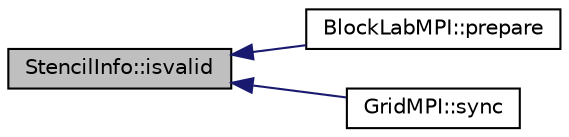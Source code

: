 digraph "StencilInfo::isvalid"
{
  edge [fontname="Helvetica",fontsize="10",labelfontname="Helvetica",labelfontsize="10"];
  node [fontname="Helvetica",fontsize="10",shape=record];
  rankdir="LR";
  Node1 [label="StencilInfo::isvalid",height=0.2,width=0.4,color="black", fillcolor="grey75", style="filled", fontcolor="black"];
  Node1 -> Node2 [dir="back",color="midnightblue",fontsize="10",style="solid"];
  Node2 [label="BlockLabMPI::prepare",height=0.2,width=0.4,color="black", fillcolor="white", style="filled",URL="$class_block_lab_m_p_i.html#a49e9b846d16c1c3f177b6ff067bc791c"];
  Node1 -> Node3 [dir="back",color="midnightblue",fontsize="10",style="solid"];
  Node3 [label="GridMPI::sync",height=0.2,width=0.4,color="black", fillcolor="white", style="filled",URL="$class_grid_m_p_i.html#adbd8d6fb9ec2dd16e9a8317fa573d000"];
}

